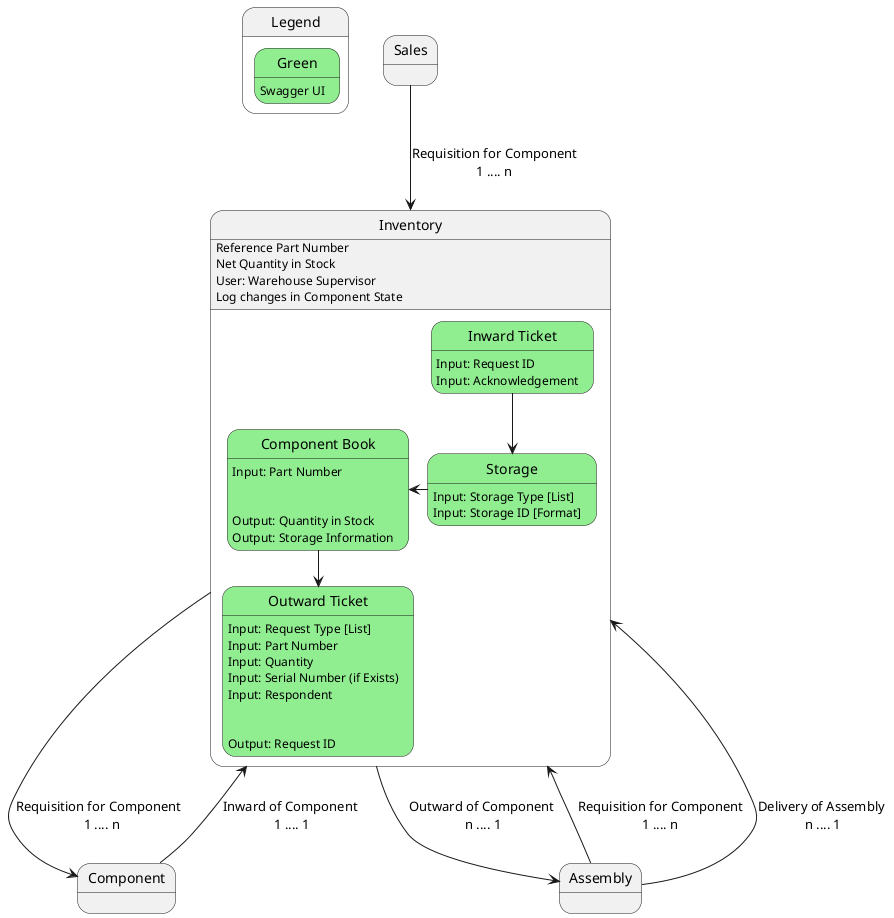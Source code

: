 @startuml
state Legend{
    state Green #lightgreen
    Green: Swagger UI
}

    state Inventory {

        Inventory: Reference Part Number
        Inventory: Net Quantity in Stock
        Inventory: User: Warehouse Supervisor
        Inventory: Log changes in Component State

        state "Component Book" as cb #lightgreen{
            cb: Input: Part Number
            cb: \n
            cb: Output: Quantity in Stock
            cb: Output: Storage Information
        }

        state "Inward Ticket" as invt #lightgreen{
            invt : Input: Request ID
            invt : Input: Acknowledgement
        }

        state "Outward Ticket" as outt #lightgreen{
            outt : Input: Request Type [List]
            outt : Input: Part Number
            outt : Input: Quantity
            outt : Input: Serial Number (if Exists)
            outt : Input: Respondent
            outt : \n
            outt : Output: Request ID
        }

        state "Storage" as stor #lightgreen{
            stor : Input: Storage Type [List]
            stor : Input: Storage ID [Format]
        }

        cb --> outt
        invt --> stor
        stor -l-> cb
    }

    Component --> Inventory: Inward of Component \n1 .... 1
    Inventory --> Component: Requisition for Component \n 1 .... n
    Inventory --> Assembly: Outward of Component \nn .... 1
    Assembly --> Inventory: Requisition for Component\n1 .... n
    Assembly --> Inventory: Delivery of Assembly \nn .... 1
    Sales --> Inventory: Requisition for Component\n1 .... n
@enduml